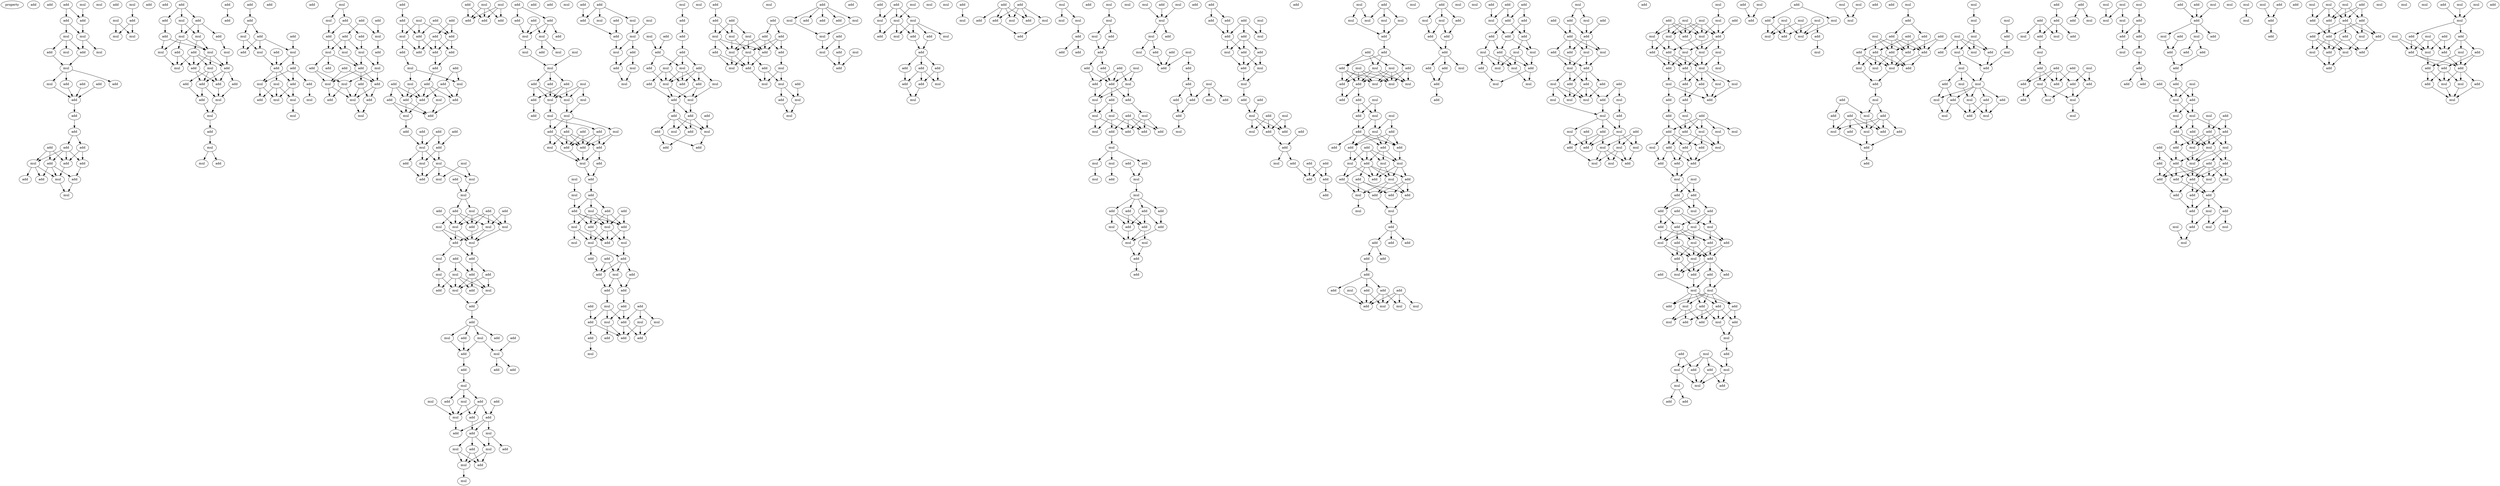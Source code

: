 digraph {
    node [fontcolor=black]
    property [mul=2,lf=1.2]
    0 [ label = add ];
    1 [ label = add ];
    2 [ label = add ];
    3 [ label = mul ];
    4 [ label = add ];
    5 [ label = add ];
    6 [ label = mul ];
    7 [ label = mul ];
    8 [ label = mul ];
    9 [ label = add ];
    10 [ label = add ];
    11 [ label = mul ];
    12 [ label = mul ];
    13 [ label = add ];
    14 [ label = add ];
    15 [ label = add ];
    16 [ label = add ];
    17 [ label = mul ];
    18 [ label = add ];
    19 [ label = mul ];
    20 [ label = add ];
    21 [ label = add ];
    22 [ label = add ];
    23 [ label = add ];
    24 [ label = add ];
    25 [ label = mul ];
    26 [ label = add ];
    27 [ label = add ];
    28 [ label = add ];
    29 [ label = add ];
    30 [ label = add ];
    31 [ label = add ];
    32 [ label = add ];
    33 [ label = mul ];
    34 [ label = mul ];
    35 [ label = mul ];
    36 [ label = add ];
    37 [ label = mul ];
    38 [ label = add ];
    39 [ label = add ];
    40 [ label = mul ];
    41 [ label = mul ];
    42 [ label = add ];
    43 [ label = add ];
    44 [ label = add ];
    45 [ label = mul ];
    46 [ label = mul ];
    47 [ label = add ];
    48 [ label = mul ];
    49 [ label = add ];
    50 [ label = add ];
    51 [ label = add ];
    52 [ label = mul ];
    53 [ label = mul ];
    54 [ label = mul ];
    55 [ label = add ];
    56 [ label = mul ];
    57 [ label = add ];
    58 [ label = mul ];
    59 [ label = add ];
    60 [ label = add ];
    61 [ label = add ];
    62 [ label = add ];
    63 [ label = mul ];
    64 [ label = add ];
    65 [ label = mul ];
    66 [ label = add ];
    67 [ label = add ];
    68 [ label = mul ];
    69 [ label = add ];
    70 [ label = add ];
    71 [ label = mul ];
    72 [ label = add ];
    73 [ label = add ];
    74 [ label = add ];
    75 [ label = add ];
    76 [ label = mul ];
    77 [ label = add ];
    78 [ label = mul ];
    79 [ label = mul ];
    80 [ label = add ];
    81 [ label = add ];
    82 [ label = add ];
    83 [ label = add ];
    84 [ label = mul ];
    85 [ label = add ];
    86 [ label = mul ];
    87 [ label = add ];
    88 [ label = mul ];
    89 [ label = mul ];
    90 [ label = add ];
    91 [ label = mul ];
    92 [ label = mul ];
    93 [ label = add ];
    94 [ label = mul ];
    95 [ label = add ];
    96 [ label = add ];
    97 [ label = mul ];
    98 [ label = add ];
    99 [ label = add ];
    100 [ label = mul ];
    101 [ label = add ];
    102 [ label = add ];
    103 [ label = mul ];
    104 [ label = add ];
    105 [ label = mul ];
    106 [ label = mul ];
    107 [ label = add ];
    108 [ label = add ];
    109 [ label = add ];
    110 [ label = add ];
    111 [ label = mul ];
    112 [ label = mul ];
    113 [ label = mul ];
    114 [ label = add ];
    115 [ label = add ];
    116 [ label = add ];
    117 [ label = mul ];
    118 [ label = add ];
    119 [ label = add ];
    120 [ label = mul ];
    121 [ label = mul ];
    122 [ label = add ];
    123 [ label = add ];
    124 [ label = add ];
    125 [ label = add ];
    126 [ label = add ];
    127 [ label = mul ];
    128 [ label = add ];
    129 [ label = add ];
    130 [ label = add ];
    131 [ label = add ];
    132 [ label = add ];
    133 [ label = add ];
    134 [ label = add ];
    135 [ label = mul ];
    136 [ label = add ];
    137 [ label = mul ];
    138 [ label = add ];
    139 [ label = add ];
    140 [ label = mul ];
    141 [ label = add ];
    142 [ label = add ];
    143 [ label = add ];
    144 [ label = mul ];
    145 [ label = add ];
    146 [ label = add ];
    147 [ label = mul ];
    148 [ label = add ];
    149 [ label = add ];
    150 [ label = add ];
    151 [ label = add ];
    152 [ label = add ];
    153 [ label = mul ];
    154 [ label = add ];
    155 [ label = mul ];
    156 [ label = mul ];
    157 [ label = mul ];
    158 [ label = mul ];
    159 [ label = add ];
    160 [ label = add ];
    161 [ label = mul ];
    162 [ label = mul ];
    163 [ label = add ];
    164 [ label = add ];
    165 [ label = add ];
    166 [ label = add ];
    167 [ label = mul ];
    168 [ label = mul ];
    169 [ label = mul ];
    170 [ label = mul ];
    171 [ label = add ];
    172 [ label = mul ];
    173 [ label = mul ];
    174 [ label = add ];
    175 [ label = add ];
    176 [ label = add ];
    177 [ label = mul ];
    178 [ label = mul ];
    179 [ label = add ];
    180 [ label = add ];
    181 [ label = mul ];
    182 [ label = mul ];
    183 [ label = add ];
    184 [ label = add ];
    185 [ label = mul ];
    186 [ label = add ];
    187 [ label = add ];
    188 [ label = add ];
    189 [ label = add ];
    190 [ label = add ];
    191 [ label = mul ];
    192 [ label = mul ];
    193 [ label = mul ];
    194 [ label = add ];
    195 [ label = add ];
    196 [ label = add ];
    197 [ label = add ];
    198 [ label = mul ];
    199 [ label = add ];
    200 [ label = add ];
    201 [ label = mul ];
    202 [ label = mul ];
    203 [ label = add ];
    204 [ label = add ];
    205 [ label = mul ];
    206 [ label = add ];
    207 [ label = add ];
    208 [ label = mul ];
    209 [ label = add ];
    210 [ label = add ];
    211 [ label = add ];
    212 [ label = mul ];
    213 [ label = mul ];
    214 [ label = add ];
    215 [ label = mul ];
    216 [ label = mul ];
    217 [ label = mul ];
    218 [ label = add ];
    219 [ label = mul ];
    220 [ label = add ];
    221 [ label = add ];
    222 [ label = add ];
    223 [ label = add ];
    224 [ label = add ];
    225 [ label = add ];
    226 [ label = add ];
    227 [ label = add ];
    228 [ label = mul ];
    229 [ label = mul ];
    230 [ label = mul ];
    231 [ label = add ];
    232 [ label = mul ];
    233 [ label = mul ];
    234 [ label = mul ];
    235 [ label = add ];
    236 [ label = mul ];
    237 [ label = add ];
    238 [ label = add ];
    239 [ label = add ];
    240 [ label = mul ];
    241 [ label = mul ];
    242 [ label = mul ];
    243 [ label = add ];
    244 [ label = mul ];
    245 [ label = mul ];
    246 [ label = add ];
    247 [ label = add ];
    248 [ label = mul ];
    249 [ label = add ];
    250 [ label = add ];
    251 [ label = add ];
    252 [ label = add ];
    253 [ label = add ];
    254 [ label = add ];
    255 [ label = mul ];
    256 [ label = mul ];
    257 [ label = add ];
    258 [ label = mul ];
    259 [ label = add ];
    260 [ label = add ];
    261 [ label = mul ];
    262 [ label = mul ];
    263 [ label = add ];
    264 [ label = add ];
    265 [ label = add ];
    266 [ label = add ];
    267 [ label = mul ];
    268 [ label = mul ];
    269 [ label = add ];
    270 [ label = mul ];
    271 [ label = mul ];
    272 [ label = mul ];
    273 [ label = add ];
    274 [ label = add ];
    275 [ label = add ];
    276 [ label = add ];
    277 [ label = add ];
    278 [ label = add ];
    279 [ label = mul ];
    280 [ label = add ];
    281 [ label = add ];
    282 [ label = add ];
    283 [ label = mul ];
    284 [ label = add ];
    285 [ label = add ];
    286 [ label = add ];
    287 [ label = add ];
    288 [ label = mul ];
    289 [ label = add ];
    290 [ label = mul ];
    291 [ label = mul ];
    292 [ label = add ];
    293 [ label = add ];
    294 [ label = add ];
    295 [ label = add ];
    296 [ label = mul ];
    297 [ label = mul ];
    298 [ label = add ];
    299 [ label = add ];
    300 [ label = add ];
    301 [ label = mul ];
    302 [ label = mul ];
    303 [ label = mul ];
    304 [ label = add ];
    305 [ label = add ];
    306 [ label = mul ];
    307 [ label = mul ];
    308 [ label = add ];
    309 [ label = mul ];
    310 [ label = add ];
    311 [ label = mul ];
    312 [ label = mul ];
    313 [ label = add ];
    314 [ label = mul ];
    315 [ label = add ];
    316 [ label = mul ];
    317 [ label = add ];
    318 [ label = add ];
    319 [ label = add ];
    320 [ label = mul ];
    321 [ label = mul ];
    322 [ label = add ];
    323 [ label = add ];
    324 [ label = mul ];
    325 [ label = add ];
    326 [ label = mul ];
    327 [ label = add ];
    328 [ label = add ];
    329 [ label = add ];
    330 [ label = mul ];
    331 [ label = add ];
    332 [ label = add ];
    333 [ label = add ];
    334 [ label = add ];
    335 [ label = add ];
    336 [ label = mul ];
    337 [ label = mul ];
    338 [ label = add ];
    339 [ label = add ];
    340 [ label = add ];
    341 [ label = add ];
    342 [ label = add ];
    343 [ label = add ];
    344 [ label = add ];
    345 [ label = mul ];
    346 [ label = mul ];
    347 [ label = mul ];
    348 [ label = add ];
    349 [ label = add ];
    350 [ label = mul ];
    351 [ label = mul ];
    352 [ label = add ];
    353 [ label = add ];
    354 [ label = add ];
    355 [ label = mul ];
    356 [ label = add ];
    357 [ label = mul ];
    358 [ label = add ];
    359 [ label = mul ];
    360 [ label = mul ];
    361 [ label = mul ];
    362 [ label = add ];
    363 [ label = mul ];
    364 [ label = mul ];
    365 [ label = add ];
    366 [ label = mul ];
    367 [ label = add ];
    368 [ label = add ];
    369 [ label = add ];
    370 [ label = mul ];
    371 [ label = add ];
    372 [ label = mul ];
    373 [ label = add ];
    374 [ label = add ];
    375 [ label = mul ];
    376 [ label = mul ];
    377 [ label = add ];
    378 [ label = add ];
    379 [ label = add ];
    380 [ label = mul ];
    381 [ label = mul ];
    382 [ label = mul ];
    383 [ label = mul ];
    384 [ label = add ];
    385 [ label = mul ];
    386 [ label = mul ];
    387 [ label = add ];
    388 [ label = add ];
    389 [ label = add ];
    390 [ label = add ];
    391 [ label = add ];
    392 [ label = add ];
    393 [ label = mul ];
    394 [ label = add ];
    395 [ label = mul ];
    396 [ label = add ];
    397 [ label = mul ];
    398 [ label = mul ];
    399 [ label = add ];
    400 [ label = mul ];
    401 [ label = add ];
    402 [ label = add ];
    403 [ label = mul ];
    404 [ label = add ];
    405 [ label = add ];
    406 [ label = mul ];
    407 [ label = add ];
    408 [ label = add ];
    409 [ label = mul ];
    410 [ label = mul ];
    411 [ label = mul ];
    412 [ label = add ];
    413 [ label = add ];
    414 [ label = mul ];
    415 [ label = add ];
    416 [ label = add ];
    417 [ label = mul ];
    418 [ label = mul ];
    419 [ label = add ];
    420 [ label = add ];
    421 [ label = add ];
    422 [ label = add ];
    423 [ label = mul ];
    424 [ label = add ];
    425 [ label = mul ];
    426 [ label = add ];
    427 [ label = add ];
    428 [ label = mul ];
    429 [ label = add ];
    430 [ label = add ];
    431 [ label = mul ];
    432 [ label = add ];
    433 [ label = mul ];
    434 [ label = mul ];
    435 [ label = add ];
    436 [ label = add ];
    437 [ label = mul ];
    438 [ label = add ];
    439 [ label = add ];
    440 [ label = mul ];
    441 [ label = mul ];
    442 [ label = add ];
    443 [ label = add ];
    444 [ label = mul ];
    445 [ label = mul ];
    446 [ label = mul ];
    447 [ label = add ];
    448 [ label = mul ];
    449 [ label = mul ];
    450 [ label = add ];
    451 [ label = add ];
    452 [ label = add ];
    453 [ label = add ];
    454 [ label = add ];
    455 [ label = add ];
    456 [ label = mul ];
    457 [ label = add ];
    458 [ label = mul ];
    459 [ label = mul ];
    460 [ label = add ];
    461 [ label = mul ];
    462 [ label = add ];
    463 [ label = add ];
    464 [ label = add ];
    465 [ label = mul ];
    466 [ label = mul ];
    467 [ label = mul ];
    468 [ label = add ];
    469 [ label = mul ];
    470 [ label = mul ];
    471 [ label = add ];
    472 [ label = add ];
    473 [ label = add ];
    474 [ label = add ];
    475 [ label = add ];
    476 [ label = mul ];
    477 [ label = mul ];
    478 [ label = add ];
    479 [ label = add ];
    480 [ label = add ];
    481 [ label = add ];
    482 [ label = mul ];
    483 [ label = add ];
    484 [ label = add ];
    485 [ label = mul ];
    486 [ label = add ];
    487 [ label = add ];
    488 [ label = add ];
    489 [ label = add ];
    490 [ label = mul ];
    491 [ label = add ];
    492 [ label = mul ];
    493 [ label = add ];
    494 [ label = mul ];
    495 [ label = add ];
    496 [ label = mul ];
    497 [ label = add ];
    498 [ label = add ];
    499 [ label = mul ];
    500 [ label = add ];
    501 [ label = mul ];
    502 [ label = add ];
    503 [ label = mul ];
    504 [ label = add ];
    505 [ label = add ];
    506 [ label = add ];
    507 [ label = add ];
    508 [ label = mul ];
    509 [ label = add ];
    510 [ label = add ];
    511 [ label = add ];
    512 [ label = add ];
    513 [ label = add ];
    514 [ label = add ];
    515 [ label = mul ];
    516 [ label = add ];
    517 [ label = mul ];
    518 [ label = mul ];
    519 [ label = mul ];
    520 [ label = mul ];
    521 [ label = add ];
    522 [ label = add ];
    523 [ label = add ];
    524 [ label = add ];
    525 [ label = mul ];
    526 [ label = mul ];
    527 [ label = mul ];
    528 [ label = add ];
    529 [ label = mul ];
    530 [ label = mul ];
    531 [ label = add ];
    532 [ label = add ];
    533 [ label = mul ];
    534 [ label = add ];
    535 [ label = mul ];
    536 [ label = add ];
    537 [ label = mul ];
    538 [ label = add ];
    539 [ label = mul ];
    540 [ label = add ];
    541 [ label = mul ];
    542 [ label = add ];
    543 [ label = add ];
    544 [ label = add ];
    545 [ label = add ];
    546 [ label = add ];
    547 [ label = add ];
    548 [ label = mul ];
    549 [ label = mul ];
    550 [ label = mul ];
    551 [ label = add ];
    552 [ label = mul ];
    553 [ label = add ];
    554 [ label = add ];
    555 [ label = add ];
    556 [ label = add ];
    557 [ label = add ];
    558 [ label = add ];
    559 [ label = mul ];
    560 [ label = add ];
    561 [ label = mul ];
    562 [ label = mul ];
    563 [ label = add ];
    564 [ label = add ];
    565 [ label = add ];
    566 [ label = add ];
    567 [ label = mul ];
    568 [ label = add ];
    569 [ label = add ];
    570 [ label = add ];
    571 [ label = add ];
    572 [ label = add ];
    573 [ label = mul ];
    574 [ label = add ];
    575 [ label = add ];
    576 [ label = mul ];
    577 [ label = add ];
    578 [ label = mul ];
    579 [ label = mul ];
    580 [ label = add ];
    581 [ label = mul ];
    582 [ label = mul ];
    583 [ label = add ];
    584 [ label = add ];
    585 [ label = add ];
    586 [ label = add ];
    587 [ label = add ];
    588 [ label = add ];
    589 [ label = mul ];
    590 [ label = add ];
    591 [ label = mul ];
    592 [ label = add ];
    593 [ label = mul ];
    594 [ label = add ];
    595 [ label = add ];
    596 [ label = add ];
    597 [ label = add ];
    598 [ label = mul ];
    599 [ label = add ];
    600 [ label = add ];
    601 [ label = add ];
    602 [ label = add ];
    603 [ label = mul ];
    604 [ label = mul ];
    605 [ label = mul ];
    606 [ label = add ];
    607 [ label = add ];
    608 [ label = add ];
    609 [ label = mul ];
    610 [ label = mul ];
    611 [ label = mul ];
    612 [ label = mul ];
    613 [ label = mul ];
    614 [ label = add ];
    615 [ label = add ];
    616 [ label = mul ];
    617 [ label = add ];
    618 [ label = add ];
    619 [ label = add ];
    620 [ label = add ];
    621 [ label = mul ];
    622 [ label = add ];
    623 [ label = mul ];
    624 [ label = mul ];
    625 [ label = add ];
    626 [ label = add ];
    627 [ label = mul ];
    628 [ label = add ];
    629 [ label = add ];
    630 [ label = add ];
    631 [ label = mul ];
    632 [ label = mul ];
    633 [ label = add ];
    634 [ label = mul ];
    635 [ label = mul ];
    636 [ label = mul ];
    637 [ label = add ];
    638 [ label = mul ];
    639 [ label = mul ];
    640 [ label = add ];
    641 [ label = add ];
    642 [ label = add ];
    643 [ label = mul ];
    644 [ label = add ];
    645 [ label = mul ];
    646 [ label = add ];
    647 [ label = mul ];
    648 [ label = add ];
    649 [ label = mul ];
    650 [ label = mul ];
    651 [ label = add ];
    652 [ label = mul ];
    653 [ label = add ];
    654 [ label = add ];
    655 [ label = mul ];
    656 [ label = mul ];
    657 [ label = mul ];
    658 [ label = mul ];
    659 [ label = add ];
    660 [ label = add ];
    661 [ label = mul ];
    662 [ label = mul ];
    663 [ label = mul ];
    664 [ label = mul ];
    665 [ label = add ];
    666 [ label = mul ];
    667 [ label = add ];
    668 [ label = add ];
    669 [ label = mul ];
    670 [ label = mul ];
    671 [ label = add ];
    672 [ label = mul ];
    673 [ label = mul ];
    674 [ label = add ];
    675 [ label = add ];
    676 [ label = mul ];
    677 [ label = add ];
    678 [ label = add ];
    679 [ label = add ];
    680 [ label = add ];
    681 [ label = mul ];
    682 [ label = add ];
    683 [ label = add ];
    684 [ label = mul ];
    685 [ label = mul ];
    686 [ label = mul ];
    687 [ label = add ];
    688 [ label = mul ];
    689 [ label = add ];
    690 [ label = add ];
    691 [ label = mul ];
    692 [ label = add ];
    693 [ label = add ];
    694 [ label = add ];
    695 [ label = add ];
    696 [ label = mul ];
    697 [ label = mul ];
    698 [ label = add ];
    699 [ label = add ];
    700 [ label = add ];
    701 [ label = add ];
    702 [ label = add ];
    703 [ label = mul ];
    704 [ label = add ];
    705 [ label = mul ];
    706 [ label = mul ];
    707 [ label = add ];
    708 [ label = add ];
    709 [ label = add ];
    710 [ label = mul ];
    711 [ label = add ];
    712 [ label = mul ];
    713 [ label = add ];
    714 [ label = mul ];
    715 [ label = add ];
    716 [ label = add ];
    717 [ label = add ];
    718 [ label = add ];
    719 [ label = mul ];
    720 [ label = add ];
    721 [ label = mul ];
    722 [ label = mul ];
    723 [ label = add ];
    724 [ label = add ];
    725 [ label = add ];
    726 [ label = add ];
    727 [ label = mul ];
    728 [ label = mul ];
    729 [ label = add ];
    730 [ label = add ];
    731 [ label = add ];
    732 [ label = mul ];
    733 [ label = mul ];
    734 [ label = mul ];
    735 [ label = add ];
    736 [ label = add ];
    737 [ label = add ];
    738 [ label = mul ];
    739 [ label = mul ];
    740 [ label = add ];
    741 [ label = mul ];
    742 [ label = mul ];
    743 [ label = add ];
    744 [ label = add ];
    745 [ label = add ];
    746 [ label = add ];
    747 [ label = mul ];
    748 [ label = add ];
    749 [ label = add ];
    750 [ label = mul ];
    751 [ label = mul ];
    752 [ label = mul ];
    753 [ label = add ];
    754 [ label = mul ];
    755 [ label = mul ];
    756 [ label = add ];
    757 [ label = add ];
    758 [ label = mul ];
    759 [ label = mul ];
    760 [ label = mul ];
    761 [ label = add ];
    762 [ label = mul ];
    763 [ label = add ];
    764 [ label = mul ];
    765 [ label = mul ];
    766 [ label = add ];
    767 [ label = mul ];
    768 [ label = add ];
    769 [ label = add ];
    770 [ label = add ];
    771 [ label = add ];
    772 [ label = add ];
    773 [ label = add ];
    774 [ label = add ];
    775 [ label = add ];
    776 [ label = add ];
    777 [ label = mul ];
    778 [ label = add ];
    779 [ label = mul ];
    780 [ label = mul ];
    781 [ label = add ];
    782 [ label = add ];
    783 [ label = mul ];
    784 [ label = add ];
    785 [ label = add ];
    786 [ label = add ];
    787 [ label = mul ];
    788 [ label = add ];
    789 [ label = mul ];
    790 [ label = add ];
    791 [ label = add ];
    792 [ label = mul ];
    793 [ label = add ];
    794 [ label = mul ];
    795 [ label = add ];
    796 [ label = mul ];
    797 [ label = mul ];
    798 [ label = mul ];
    799 [ label = mul ];
    800 [ label = add ];
    801 [ label = mul ];
    802 [ label = add ];
    803 [ label = add ];
    804 [ label = mul ];
    805 [ label = mul ];
    806 [ label = add ];
    807 [ label = mul ];
    808 [ label = mul ];
    809 [ label = mul ];
    810 [ label = add ];
    811 [ label = add ];
    812 [ label = add ];
    813 [ label = add ];
    814 [ label = mul ];
    815 [ label = mul ];
    816 [ label = mul ];
    817 [ label = mul ];
    818 [ label = add ];
    819 [ label = add ];
    820 [ label = add ];
    821 [ label = add ];
    822 [ label = add ];
    823 [ label = mul ];
    824 [ label = mul ];
    825 [ label = add ];
    826 [ label = mul ];
    827 [ label = add ];
    828 [ label = add ];
    829 [ label = add ];
    830 [ label = mul ];
    831 [ label = add ];
    832 [ label = add ];
    833 [ label = mul ];
    834 [ label = add ];
    835 [ label = add ];
    836 [ label = mul ];
    837 [ label = mul ];
    838 [ label = add ];
    839 [ label = add ];
    840 [ label = mul ];
    841 [ label = add ];
    842 [ label = mul ];
    843 [ label = mul ];
    844 [ label = mul ];
    845 [ label = mul ];
    846 [ label = mul ];
    847 [ label = add ];
    848 [ label = mul ];
    849 [ label = add ];
    850 [ label = add ];
    851 [ label = mul ];
    852 [ label = mul ];
    853 [ label = add ];
    854 [ label = add ];
    855 [ label = add ];
    856 [ label = add ];
    857 [ label = add ];
    858 [ label = mul ];
    859 [ label = add ];
    860 [ label = add ];
    861 [ label = add ];
    862 [ label = mul ];
    863 [ label = mul ];
    864 [ label = add ];
    865 [ label = add ];
    866 [ label = add ];
    867 [ label = add ];
    868 [ label = add ];
    869 [ label = mul ];
    870 [ label = add ];
    871 [ label = mul ];
    872 [ label = add ];
    873 [ label = mul ];
    874 [ label = add ];
    875 [ label = mul ];
    876 [ label = mul ];
    877 [ label = add ];
    878 [ label = add ];
    879 [ label = add ];
    880 [ label = add ];
    881 [ label = mul ];
    882 [ label = add ];
    883 [ label = add ];
    884 [ label = mul ];
    885 [ label = mul ];
    886 [ label = add ];
    887 [ label = mul ];
    888 [ label = add ];
    889 [ label = add ];
    890 [ label = add ];
    891 [ label = add ];
    892 [ label = mul ];
    893 [ label = add ];
    894 [ label = add ];
    895 [ label = mul ];
    896 [ label = add ];
    897 [ label = add ];
    898 [ label = add ];
    899 [ label = add ];
    900 [ label = mul ];
    901 [ label = add ];
    902 [ label = mul ];
    903 [ label = mul ];
    904 [ label = mul ];
    905 [ label = add ];
    906 [ label = mul ];
    907 [ label = mul ];
    908 [ label = mul ];
    909 [ label = mul ];
    910 [ label = mul ];
    911 [ label = add ];
    912 [ label = add ];
    913 [ label = add ];
    914 [ label = add ];
    915 [ label = add ];
    916 [ label = mul ];
    917 [ label = mul ];
    918 [ label = mul ];
    919 [ label = add ];
    920 [ label = add ];
    921 [ label = add ];
    922 [ label = add ];
    923 [ label = add ];
    924 [ label = add ];
    925 [ label = add ];
    926 [ label = mul ];
    927 [ label = add ];
    928 [ label = mul ];
    929 [ label = add ];
    930 [ label = mul ];
    931 [ label = add ];
    932 [ label = mul ];
    933 [ label = add ];
    934 [ label = mul ];
    935 [ label = mul ];
    936 [ label = add ];
    937 [ label = mul ];
    938 [ label = mul ];
    939 [ label = mul ];
    940 [ label = add ];
    941 [ label = mul ];
    942 [ label = mul ];
    943 [ label = add ];
    944 [ label = add ];
    945 [ label = add ];
    946 [ label = add ];
    947 [ label = mul ];
    948 [ label = mul ];
    949 [ label = add ];
    950 [ label = add ];
    951 [ label = add ];
    952 [ label = add ];
    953 [ label = add ];
    954 [ label = add ];
    955 [ label = mul ];
    956 [ label = mul ];
    957 [ label = mul ];
    958 [ label = add ];
    2 -> 4 [ name = 0 ];
    2 -> 5 [ name = 1 ];
    3 -> 4 [ name = 2 ];
    4 -> 6 [ name = 3 ];
    5 -> 6 [ name = 4 ];
    5 -> 7 [ name = 5 ];
    6 -> 10 [ name = 6 ];
    6 -> 11 [ name = 7 ];
    7 -> 8 [ name = 8 ];
    7 -> 9 [ name = 9 ];
    7 -> 10 [ name = 10 ];
    9 -> 12 [ name = 11 ];
    10 -> 12 [ name = 12 ];
    12 -> 13 [ name = 13 ];
    12 -> 15 [ name = 14 ];
    12 -> 17 [ name = 15 ];
    13 -> 18 [ name = 16 ];
    14 -> 18 [ name = 17 ];
    16 -> 18 [ name = 18 ];
    17 -> 18 [ name = 19 ];
    18 -> 20 [ name = 20 ];
    20 -> 21 [ name = 21 ];
    21 -> 22 [ name = 22 ];
    21 -> 23 [ name = 23 ];
    22 -> 25 [ name = 24 ];
    22 -> 26 [ name = 25 ];
    22 -> 27 [ name = 26 ];
    22 -> 28 [ name = 27 ];
    23 -> 26 [ name = 28 ];
    23 -> 28 [ name = 29 ];
    24 -> 25 [ name = 30 ];
    24 -> 27 [ name = 31 ];
    24 -> 28 [ name = 32 ];
    25 -> 30 [ name = 33 ];
    25 -> 32 [ name = 34 ];
    25 -> 33 [ name = 35 ];
    26 -> 29 [ name = 36 ];
    27 -> 29 [ name = 37 ];
    27 -> 30 [ name = 38 ];
    27 -> 33 [ name = 39 ];
    28 -> 33 [ name = 40 ];
    29 -> 34 [ name = 41 ];
    33 -> 34 [ name = 42 ];
    35 -> 38 [ name = 43 ];
    37 -> 40 [ name = 44 ];
    37 -> 41 [ name = 45 ];
    38 -> 40 [ name = 46 ];
    38 -> 41 [ name = 47 ];
    42 -> 43 [ name = 48 ];
    42 -> 44 [ name = 49 ];
    42 -> 45 [ name = 50 ];
    43 -> 47 [ name = 51 ];
    44 -> 46 [ name = 52 ];
    44 -> 48 [ name = 53 ];
    44 -> 49 [ name = 54 ];
    45 -> 46 [ name = 55 ];
    45 -> 48 [ name = 56 ];
    46 -> 50 [ name = 57 ];
    46 -> 54 [ name = 58 ];
    47 -> 53 [ name = 59 ];
    47 -> 54 [ name = 60 ];
    48 -> 51 [ name = 61 ];
    48 -> 53 [ name = 62 ];
    48 -> 54 [ name = 63 ];
    49 -> 52 [ name = 64 ];
    50 -> 55 [ name = 65 ];
    50 -> 56 [ name = 66 ];
    50 -> 57 [ name = 67 ];
    50 -> 58 [ name = 68 ];
    51 -> 56 [ name = 69 ];
    51 -> 57 [ name = 70 ];
    52 -> 55 [ name = 71 ];
    53 -> 56 [ name = 72 ];
    54 -> 55 [ name = 73 ];
    54 -> 57 [ name = 74 ];
    54 -> 58 [ name = 75 ];
    55 -> 59 [ name = 76 ];
    55 -> 60 [ name = 77 ];
    55 -> 62 [ name = 78 ];
    57 -> 59 [ name = 79 ];
    57 -> 62 [ name = 80 ];
    58 -> 59 [ name = 81 ];
    58 -> 61 [ name = 82 ];
    58 -> 62 [ name = 83 ];
    59 -> 63 [ name = 84 ];
    60 -> 63 [ name = 85 ];
    61 -> 64 [ name = 86 ];
    62 -> 63 [ name = 87 ];
    62 -> 64 [ name = 88 ];
    63 -> 65 [ name = 89 ];
    64 -> 65 [ name = 90 ];
    65 -> 66 [ name = 91 ];
    66 -> 68 [ name = 92 ];
    67 -> 69 [ name = 93 ];
    68 -> 71 [ name = 94 ];
    68 -> 72 [ name = 95 ];
    70 -> 73 [ name = 96 ];
    73 -> 74 [ name = 97 ];
    73 -> 76 [ name = 98 ];
    74 -> 77 [ name = 99 ];
    74 -> 78 [ name = 100 ];
    74 -> 79 [ name = 101 ];
    75 -> 79 [ name = 102 ];
    76 -> 77 [ name = 103 ];
    76 -> 78 [ name = 104 ];
    78 -> 82 [ name = 105 ];
    79 -> 81 [ name = 106 ];
    79 -> 82 [ name = 107 ];
    80 -> 82 [ name = 108 ];
    81 -> 83 [ name = 109 ];
    81 -> 84 [ name = 110 ];
    81 -> 85 [ name = 111 ];
    82 -> 84 [ name = 112 ];
    82 -> 85 [ name = 113 ];
    82 -> 86 [ name = 114 ];
    83 -> 88 [ name = 115 ];
    84 -> 90 [ name = 116 ];
    84 -> 91 [ name = 117 ];
    85 -> 89 [ name = 118 ];
    85 -> 91 [ name = 119 ];
    86 -> 89 [ name = 120 ];
    86 -> 90 [ name = 121 ];
    86 -> 91 [ name = 122 ];
    89 -> 92 [ name = 123 ];
    94 -> 96 [ name = 124 ];
    94 -> 97 [ name = 125 ];
    95 -> 100 [ name = 126 ];
    96 -> 99 [ name = 127 ];
    96 -> 102 [ name = 128 ];
    97 -> 99 [ name = 129 ];
    98 -> 100 [ name = 130 ];
    98 -> 101 [ name = 131 ];
    99 -> 103 [ name = 132 ];
    99 -> 106 [ name = 133 ];
    100 -> 104 [ name = 134 ];
    101 -> 103 [ name = 135 ];
    101 -> 105 [ name = 136 ];
    101 -> 106 [ name = 137 ];
    102 -> 105 [ name = 138 ];
    103 -> 107 [ name = 139 ];
    103 -> 108 [ name = 140 ];
    103 -> 110 [ name = 141 ];
    104 -> 111 [ name = 142 ];
    105 -> 110 [ name = 143 ];
    105 -> 111 [ name = 144 ];
    106 -> 110 [ name = 145 ];
    108 -> 112 [ name = 146 ];
    108 -> 113 [ name = 147 ];
    109 -> 113 [ name = 148 ];
    109 -> 115 [ name = 149 ];
    110 -> 113 [ name = 150 ];
    110 -> 114 [ name = 151 ];
    110 -> 115 [ name = 152 ];
    111 -> 112 [ name = 153 ];
    111 -> 115 [ name = 154 ];
    112 -> 117 [ name = 155 ];
    112 -> 118 [ name = 156 ];
    113 -> 117 [ name = 157 ];
    113 -> 118 [ name = 158 ];
    114 -> 116 [ name = 159 ];
    114 -> 117 [ name = 160 ];
    115 -> 116 [ name = 161 ];
    115 -> 117 [ name = 162 ];
    116 -> 120 [ name = 163 ];
    117 -> 120 [ name = 164 ];
    119 -> 123 [ name = 165 ];
    121 -> 125 [ name = 166 ];
    121 -> 127 [ name = 167 ];
    121 -> 128 [ name = 168 ];
    122 -> 126 [ name = 169 ];
    122 -> 128 [ name = 170 ];
    123 -> 125 [ name = 171 ];
    123 -> 127 [ name = 172 ];
    124 -> 125 [ name = 173 ];
    124 -> 128 [ name = 174 ];
    125 -> 130 [ name = 175 ];
    125 -> 132 [ name = 176 ];
    126 -> 130 [ name = 177 ];
    126 -> 131 [ name = 178 ];
    126 -> 132 [ name = 179 ];
    127 -> 129 [ name = 180 ];
    127 -> 132 [ name = 181 ];
    128 -> 130 [ name = 182 ];
    128 -> 131 [ name = 183 ];
    129 -> 135 [ name = 184 ];
    130 -> 133 [ name = 185 ];
    131 -> 133 [ name = 186 ];
    133 -> 139 [ name = 187 ];
    134 -> 138 [ name = 188 ];
    134 -> 140 [ name = 189 ];
    135 -> 137 [ name = 190 ];
    135 -> 140 [ name = 191 ];
    136 -> 141 [ name = 192 ];
    136 -> 142 [ name = 193 ];
    136 -> 143 [ name = 194 ];
    137 -> 141 [ name = 195 ];
    137 -> 142 [ name = 196 ];
    138 -> 141 [ name = 197 ];
    138 -> 145 [ name = 198 ];
    139 -> 141 [ name = 199 ];
    139 -> 142 [ name = 200 ];
    139 -> 144 [ name = 201 ];
    139 -> 145 [ name = 202 ];
    140 -> 145 [ name = 203 ];
    141 -> 147 [ name = 204 ];
    142 -> 146 [ name = 205 ];
    142 -> 147 [ name = 206 ];
    143 -> 146 [ name = 207 ];
    143 -> 147 [ name = 208 ];
    144 -> 146 [ name = 209 ];
    145 -> 146 [ name = 210 ];
    147 -> 149 [ name = 211 ];
    148 -> 152 [ name = 212 ];
    149 -> 153 [ name = 213 ];
    150 -> 153 [ name = 214 ];
    151 -> 152 [ name = 215 ];
    151 -> 153 [ name = 216 ];
    152 -> 155 [ name = 217 ];
    152 -> 156 [ name = 218 ];
    153 -> 154 [ name = 219 ];
    153 -> 155 [ name = 220 ];
    153 -> 156 [ name = 221 ];
    154 -> 160 [ name = 222 ];
    155 -> 160 [ name = 223 ];
    156 -> 158 [ name = 224 ];
    156 -> 160 [ name = 225 ];
    156 -> 161 [ name = 226 ];
    157 -> 158 [ name = 227 ];
    157 -> 161 [ name = 228 ];
    159 -> 162 [ name = 229 ];
    161 -> 162 [ name = 230 ];
    162 -> 165 [ name = 231 ];
    162 -> 167 [ name = 232 ];
    163 -> 168 [ name = 233 ];
    164 -> 168 [ name = 234 ];
    164 -> 169 [ name = 235 ];
    164 -> 171 [ name = 236 ];
    164 -> 172 [ name = 237 ];
    165 -> 168 [ name = 238 ];
    165 -> 169 [ name = 239 ];
    165 -> 170 [ name = 240 ];
    165 -> 171 [ name = 241 ];
    166 -> 169 [ name = 242 ];
    166 -> 172 [ name = 243 ];
    167 -> 168 [ name = 244 ];
    167 -> 171 [ name = 245 ];
    167 -> 172 [ name = 246 ];
    168 -> 173 [ name = 247 ];
    168 -> 174 [ name = 248 ];
    169 -> 173 [ name = 249 ];
    169 -> 174 [ name = 250 ];
    170 -> 173 [ name = 251 ];
    170 -> 174 [ name = 252 ];
    171 -> 173 [ name = 253 ];
    172 -> 173 [ name = 254 ];
    173 -> 176 [ name = 255 ];
    174 -> 176 [ name = 256 ];
    174 -> 177 [ name = 257 ];
    175 -> 178 [ name = 258 ];
    175 -> 180 [ name = 259 ];
    176 -> 179 [ name = 260 ];
    176 -> 180 [ name = 261 ];
    177 -> 181 [ name = 262 ];
    178 -> 182 [ name = 263 ];
    178 -> 183 [ name = 264 ];
    178 -> 184 [ name = 265 ];
    178 -> 185 [ name = 266 ];
    179 -> 182 [ name = 267 ];
    179 -> 185 [ name = 268 ];
    180 -> 182 [ name = 269 ];
    180 -> 183 [ name = 270 ];
    180 -> 185 [ name = 271 ];
    181 -> 182 [ name = 272 ];
    181 -> 184 [ name = 273 ];
    182 -> 186 [ name = 274 ];
    185 -> 186 [ name = 275 ];
    186 -> 187 [ name = 276 ];
    187 -> 188 [ name = 277 ];
    187 -> 189 [ name = 278 ];
    187 -> 191 [ name = 279 ];
    187 -> 192 [ name = 280 ];
    189 -> 194 [ name = 281 ];
    190 -> 193 [ name = 282 ];
    191 -> 193 [ name = 283 ];
    191 -> 194 [ name = 284 ];
    192 -> 194 [ name = 285 ];
    193 -> 196 [ name = 286 ];
    193 -> 197 [ name = 287 ];
    194 -> 195 [ name = 288 ];
    195 -> 198 [ name = 289 ];
    198 -> 199 [ name = 290 ];
    198 -> 200 [ name = 291 ];
    198 -> 201 [ name = 292 ];
    199 -> 204 [ name = 293 ];
    199 -> 205 [ name = 294 ];
    199 -> 206 [ name = 295 ];
    200 -> 205 [ name = 296 ];
    201 -> 204 [ name = 297 ];
    201 -> 205 [ name = 298 ];
    202 -> 205 [ name = 299 ];
    203 -> 206 [ name = 300 ];
    204 -> 207 [ name = 301 ];
    205 -> 209 [ name = 302 ];
    206 -> 207 [ name = 303 ];
    206 -> 208 [ name = 304 ];
    206 -> 209 [ name = 305 ];
    207 -> 210 [ name = 306 ];
    207 -> 212 [ name = 307 ];
    207 -> 213 [ name = 308 ];
    208 -> 211 [ name = 309 ];
    208 -> 212 [ name = 310 ];
    210 -> 214 [ name = 311 ];
    210 -> 215 [ name = 312 ];
    212 -> 214 [ name = 313 ];
    212 -> 215 [ name = 314 ];
    213 -> 214 [ name = 315 ];
    213 -> 215 [ name = 316 ];
    215 -> 217 [ name = 317 ];
    216 -> 220 [ name = 318 ];
    216 -> 221 [ name = 319 ];
    216 -> 222 [ name = 320 ];
    218 -> 220 [ name = 321 ];
    218 -> 221 [ name = 322 ];
    219 -> 220 [ name = 323 ];
    219 -> 221 [ name = 324 ];
    219 -> 222 [ name = 325 ];
    223 -> 224 [ name = 326 ];
    223 -> 225 [ name = 327 ];
    224 -> 227 [ name = 328 ];
    224 -> 228 [ name = 329 ];
    224 -> 229 [ name = 330 ];
    225 -> 229 [ name = 331 ];
    226 -> 228 [ name = 332 ];
    226 -> 229 [ name = 333 ];
    228 -> 230 [ name = 334 ];
    228 -> 231 [ name = 335 ];
    229 -> 232 [ name = 336 ];
    232 -> 234 [ name = 337 ];
    233 -> 234 [ name = 338 ];
    234 -> 235 [ name = 339 ];
    234 -> 237 [ name = 340 ];
    234 -> 238 [ name = 341 ];
    235 -> 239 [ name = 342 ];
    235 -> 240 [ name = 343 ];
    235 -> 242 [ name = 344 ];
    236 -> 240 [ name = 345 ];
    236 -> 241 [ name = 346 ];
    236 -> 242 [ name = 347 ];
    237 -> 239 [ name = 348 ];
    237 -> 240 [ name = 349 ];
    237 -> 242 [ name = 350 ];
    238 -> 242 [ name = 351 ];
    239 -> 243 [ name = 352 ];
    240 -> 245 [ name = 353 ];
    241 -> 245 [ name = 354 ];
    242 -> 244 [ name = 355 ];
    244 -> 247 [ name = 356 ];
    244 -> 250 [ name = 357 ];
    245 -> 248 [ name = 358 ];
    245 -> 249 [ name = 359 ];
    245 -> 250 [ name = 360 ];
    246 -> 252 [ name = 361 ];
    246 -> 254 [ name = 362 ];
    247 -> 252 [ name = 363 ];
    247 -> 253 [ name = 364 ];
    247 -> 254 [ name = 365 ];
    248 -> 252 [ name = 366 ];
    248 -> 253 [ name = 367 ];
    249 -> 252 [ name = 368 ];
    249 -> 253 [ name = 369 ];
    249 -> 254 [ name = 370 ];
    249 -> 255 [ name = 371 ];
    250 -> 252 [ name = 372 ];
    250 -> 254 [ name = 373 ];
    250 -> 255 [ name = 374 ];
    252 -> 256 [ name = 375 ];
    253 -> 256 [ name = 376 ];
    253 -> 257 [ name = 377 ];
    254 -> 256 [ name = 378 ];
    255 -> 256 [ name = 379 ];
    256 -> 259 [ name = 380 ];
    257 -> 259 [ name = 381 ];
    258 -> 261 [ name = 382 ];
    259 -> 260 [ name = 383 ];
    260 -> 262 [ name = 384 ];
    260 -> 263 [ name = 385 ];
    260 -> 264 [ name = 386 ];
    261 -> 264 [ name = 387 ];
    262 -> 266 [ name = 388 ];
    262 -> 267 [ name = 389 ];
    262 -> 268 [ name = 390 ];
    262 -> 269 [ name = 391 ];
    263 -> 266 [ name = 392 ];
    263 -> 267 [ name = 393 ];
    263 -> 269 [ name = 394 ];
    264 -> 266 [ name = 395 ];
    264 -> 267 [ name = 396 ];
    264 -> 268 [ name = 397 ];
    264 -> 269 [ name = 398 ];
    265 -> 267 [ name = 399 ];
    265 -> 269 [ name = 400 ];
    266 -> 271 [ name = 401 ];
    266 -> 273 [ name = 402 ];
    267 -> 271 [ name = 403 ];
    267 -> 272 [ name = 404 ];
    267 -> 273 [ name = 405 ];
    268 -> 270 [ name = 406 ];
    268 -> 271 [ name = 407 ];
    268 -> 273 [ name = 408 ];
    269 -> 272 [ name = 409 ];
    269 -> 273 [ name = 410 ];
    271 -> 274 [ name = 411 ];
    271 -> 275 [ name = 412 ];
    272 -> 275 [ name = 413 ];
    274 -> 278 [ name = 414 ];
    275 -> 277 [ name = 415 ];
    275 -> 278 [ name = 416 ];
    275 -> 279 [ name = 417 ];
    276 -> 278 [ name = 418 ];
    276 -> 279 [ name = 419 ];
    277 -> 280 [ name = 420 ];
    278 -> 281 [ name = 421 ];
    279 -> 280 [ name = 422 ];
    279 -> 281 [ name = 423 ];
    280 -> 285 [ name = 424 ];
    281 -> 283 [ name = 425 ];
    283 -> 287 [ name = 426 ];
    283 -> 288 [ name = 427 ];
    283 -> 289 [ name = 428 ];
    284 -> 287 [ name = 429 ];
    284 -> 290 [ name = 430 ];
    284 -> 291 [ name = 431 ];
    285 -> 287 [ name = 432 ];
    285 -> 288 [ name = 433 ];
    286 -> 289 [ name = 434 ];
    287 -> 292 [ name = 435 ];
    287 -> 293 [ name = 436 ];
    288 -> 292 [ name = 437 ];
    288 -> 295 [ name = 438 ];
    289 -> 292 [ name = 439 ];
    289 -> 294 [ name = 440 ];
    290 -> 293 [ name = 441 ];
    291 -> 292 [ name = 442 ];
    291 -> 293 [ name = 443 ];
    294 -> 296 [ name = 444 ];
    298 -> 304 [ name = 445 ];
    299 -> 301 [ name = 446 ];
    299 -> 302 [ name = 447 ];
    299 -> 304 [ name = 448 ];
    300 -> 305 [ name = 449 ];
    301 -> 306 [ name = 450 ];
    303 -> 306 [ name = 451 ];
    304 -> 305 [ name = 452 ];
    305 -> 307 [ name = 453 ];
    306 -> 307 [ name = 454 ];
    306 -> 308 [ name = 455 ];
    307 -> 310 [ name = 456 ];
    308 -> 309 [ name = 457 ];
    308 -> 310 [ name = 458 ];
    309 -> 311 [ name = 459 ];
    310 -> 311 [ name = 460 ];
    312 -> 313 [ name = 461 ];
    313 -> 315 [ name = 462 ];
    315 -> 319 [ name = 463 ];
    316 -> 318 [ name = 464 ];
    317 -> 318 [ name = 465 ];
    318 -> 320 [ name = 466 ];
    318 -> 322 [ name = 467 ];
    319 -> 320 [ name = 468 ];
    319 -> 321 [ name = 469 ];
    319 -> 323 [ name = 470 ];
    320 -> 326 [ name = 471 ];
    320 -> 327 [ name = 472 ];
    320 -> 328 [ name = 473 ];
    321 -> 325 [ name = 474 ];
    321 -> 326 [ name = 475 ];
    321 -> 328 [ name = 476 ];
    322 -> 326 [ name = 477 ];
    323 -> 324 [ name = 478 ];
    323 -> 326 [ name = 479 ];
    323 -> 327 [ name = 480 ];
    323 -> 328 [ name = 481 ];
    324 -> 330 [ name = 482 ];
    325 -> 329 [ name = 483 ];
    326 -> 329 [ name = 484 ];
    326 -> 330 [ name = 485 ];
    327 -> 329 [ name = 486 ];
    327 -> 330 [ name = 487 ];
    329 -> 331 [ name = 488 ];
    329 -> 332 [ name = 489 ];
    330 -> 332 [ name = 490 ];
    331 -> 334 [ name = 491 ];
    331 -> 335 [ name = 492 ];
    331 -> 336 [ name = 493 ];
    331 -> 337 [ name = 494 ];
    332 -> 335 [ name = 495 ];
    332 -> 336 [ name = 496 ];
    332 -> 337 [ name = 497 ];
    333 -> 336 [ name = 498 ];
    334 -> 338 [ name = 499 ];
    334 -> 339 [ name = 500 ];
    335 -> 338 [ name = 501 ];
    336 -> 339 [ name = 502 ];
    340 -> 343 [ name = 503 ];
    341 -> 345 [ name = 504 ];
    341 -> 346 [ name = 505 ];
    341 -> 347 [ name = 506 ];
    342 -> 344 [ name = 507 ];
    342 -> 348 [ name = 508 ];
    343 -> 346 [ name = 509 ];
    343 -> 347 [ name = 510 ];
    344 -> 350 [ name = 511 ];
    344 -> 352 [ name = 512 ];
    344 -> 353 [ name = 513 ];
    345 -> 350 [ name = 514 ];
    345 -> 351 [ name = 515 ];
    345 -> 352 [ name = 516 ];
    346 -> 350 [ name = 517 ];
    346 -> 351 [ name = 518 ];
    347 -> 349 [ name = 519 ];
    347 -> 350 [ name = 520 ];
    347 -> 352 [ name = 521 ];
    348 -> 351 [ name = 522 ];
    348 -> 352 [ name = 523 ];
    348 -> 353 [ name = 524 ];
    349 -> 356 [ name = 525 ];
    349 -> 357 [ name = 526 ];
    350 -> 356 [ name = 527 ];
    350 -> 357 [ name = 528 ];
    351 -> 354 [ name = 529 ];
    351 -> 356 [ name = 530 ];
    351 -> 357 [ name = 531 ];
    352 -> 356 [ name = 532 ];
    353 -> 355 [ name = 533 ];
    354 -> 359 [ name = 534 ];
    354 -> 360 [ name = 535 ];
    355 -> 359 [ name = 536 ];
    355 -> 360 [ name = 537 ];
    356 -> 360 [ name = 538 ];
    358 -> 363 [ name = 539 ];
    359 -> 362 [ name = 540 ];
    359 -> 363 [ name = 541 ];
    362 -> 364 [ name = 542 ];
    363 -> 364 [ name = 543 ];
    365 -> 366 [ name = 544 ];
    365 -> 367 [ name = 545 ];
    365 -> 368 [ name = 546 ];
    365 -> 369 [ name = 547 ];
    365 -> 370 [ name = 548 ];
    366 -> 372 [ name = 549 ];
    370 -> 372 [ name = 550 ];
    371 -> 373 [ name = 551 ];
    371 -> 375 [ name = 552 ];
    372 -> 375 [ name = 553 ];
    373 -> 377 [ name = 554 ];
    375 -> 377 [ name = 555 ];
    376 -> 377 [ name = 556 ];
    378 -> 381 [ name = 557 ];
    378 -> 382 [ name = 558 ];
    378 -> 383 [ name = 559 ];
    379 -> 381 [ name = 560 ];
    380 -> 383 [ name = 561 ];
    381 -> 388 [ name = 562 ];
    382 -> 384 [ name = 563 ];
    382 -> 385 [ name = 564 ];
    382 -> 386 [ name = 565 ];
    382 -> 387 [ name = 566 ];
    383 -> 386 [ name = 567 ];
    383 -> 387 [ name = 568 ];
    383 -> 388 [ name = 569 ];
    384 -> 389 [ name = 570 ];
    387 -> 389 [ name = 571 ];
    389 -> 390 [ name = 572 ];
    389 -> 391 [ name = 573 ];
    389 -> 392 [ name = 574 ];
    390 -> 393 [ name = 575 ];
    390 -> 396 [ name = 576 ];
    391 -> 394 [ name = 577 ];
    392 -> 393 [ name = 578 ];
    392 -> 394 [ name = 579 ];
    392 -> 396 [ name = 580 ];
    394 -> 397 [ name = 581 ];
    396 -> 397 [ name = 582 ];
    399 -> 400 [ name = 583 ];
    401 -> 404 [ name = 584 ];
    401 -> 405 [ name = 585 ];
    401 -> 406 [ name = 586 ];
    401 -> 407 [ name = 587 ];
    402 -> 403 [ name = 588 ];
    402 -> 405 [ name = 589 ];
    402 -> 406 [ name = 590 ];
    402 -> 407 [ name = 591 ];
    403 -> 408 [ name = 592 ];
    407 -> 408 [ name = 593 ];
    409 -> 410 [ name = 594 ];
    409 -> 411 [ name = 595 ];
    411 -> 413 [ name = 596 ];
    413 -> 415 [ name = 597 ];
    413 -> 416 [ name = 598 ];
    414 -> 417 [ name = 599 ];
    417 -> 418 [ name = 600 ];
    417 -> 419 [ name = 601 ];
    418 -> 420 [ name = 602 ];
    419 -> 420 [ name = 603 ];
    420 -> 421 [ name = 604 ];
    420 -> 424 [ name = 605 ];
    421 -> 427 [ name = 606 ];
    422 -> 425 [ name = 607 ];
    422 -> 426 [ name = 608 ];
    422 -> 427 [ name = 609 ];
    423 -> 425 [ name = 610 ];
    423 -> 427 [ name = 611 ];
    424 -> 426 [ name = 612 ];
    424 -> 427 [ name = 613 ];
    425 -> 428 [ name = 614 ];
    425 -> 429 [ name = 615 ];
    426 -> 428 [ name = 616 ];
    427 -> 428 [ name = 617 ];
    427 -> 429 [ name = 618 ];
    427 -> 430 [ name = 619 ];
    428 -> 434 [ name = 620 ];
    429 -> 433 [ name = 621 ];
    430 -> 431 [ name = 622 ];
    430 -> 434 [ name = 623 ];
    431 -> 436 [ name = 624 ];
    431 -> 437 [ name = 625 ];
    431 -> 438 [ name = 626 ];
    432 -> 435 [ name = 627 ];
    432 -> 436 [ name = 628 ];
    432 -> 438 [ name = 629 ];
    432 -> 439 [ name = 630 ];
    433 -> 435 [ name = 631 ];
    433 -> 436 [ name = 632 ];
    433 -> 439 [ name = 633 ];
    434 -> 435 [ name = 634 ];
    434 -> 437 [ name = 635 ];
    438 -> 440 [ name = 636 ];
    440 -> 441 [ name = 637 ];
    440 -> 443 [ name = 638 ];
    440 -> 444 [ name = 639 ];
    441 -> 447 [ name = 640 ];
    442 -> 445 [ name = 641 ];
    443 -> 445 [ name = 642 ];
    444 -> 446 [ name = 643 ];
    445 -> 449 [ name = 644 ];
    449 -> 450 [ name = 645 ];
    449 -> 451 [ name = 646 ];
    449 -> 452 [ name = 647 ];
    449 -> 453 [ name = 648 ];
    450 -> 455 [ name = 649 ];
    450 -> 457 [ name = 650 ];
    451 -> 454 [ name = 651 ];
    452 -> 455 [ name = 652 ];
    452 -> 456 [ name = 653 ];
    452 -> 457 [ name = 654 ];
    453 -> 454 [ name = 655 ];
    453 -> 455 [ name = 656 ];
    453 -> 457 [ name = 657 ];
    454 -> 459 [ name = 658 ];
    455 -> 459 [ name = 659 ];
    456 -> 459 [ name = 660 ];
    457 -> 458 [ name = 661 ];
    457 -> 459 [ name = 662 ];
    458 -> 460 [ name = 663 ];
    459 -> 460 [ name = 664 ];
    460 -> 462 [ name = 665 ];
    461 -> 466 [ name = 666 ];
    464 -> 466 [ name = 667 ];
    465 -> 466 [ name = 668 ];
    466 -> 467 [ name = 669 ];
    466 -> 468 [ name = 670 ];
    467 -> 470 [ name = 671 ];
    467 -> 471 [ name = 672 ];
    469 -> 473 [ name = 673 ];
    469 -> 474 [ name = 674 ];
    470 -> 474 [ name = 675 ];
    471 -> 474 [ name = 676 ];
    472 -> 474 [ name = 677 ];
    473 -> 475 [ name = 678 ];
    475 -> 478 [ name = 679 ];
    475 -> 479 [ name = 680 ];
    476 -> 477 [ name = 681 ];
    476 -> 479 [ name = 682 ];
    476 -> 480 [ name = 683 ];
    478 -> 481 [ name = 684 ];
    479 -> 481 [ name = 685 ];
    481 -> 482 [ name = 686 ];
    483 -> 484 [ name = 687 ];
    483 -> 487 [ name = 688 ];
    484 -> 489 [ name = 689 ];
    485 -> 490 [ name = 690 ];
    486 -> 488 [ name = 691 ];
    486 -> 489 [ name = 692 ];
    486 -> 490 [ name = 693 ];
    487 -> 489 [ name = 694 ];
    488 -> 491 [ name = 695 ];
    488 -> 492 [ name = 696 ];
    488 -> 493 [ name = 697 ];
    489 -> 492 [ name = 698 ];
    489 -> 493 [ name = 699 ];
    491 -> 494 [ name = 700 ];
    491 -> 495 [ name = 701 ];
    492 -> 495 [ name = 702 ];
    493 -> 494 [ name = 703 ];
    493 -> 495 [ name = 704 ];
    494 -> 496 [ name = 705 ];
    495 -> 496 [ name = 706 ];
    496 -> 498 [ name = 707 ];
    497 -> 501 [ name = 708 ];
    498 -> 501 [ name = 709 ];
    499 -> 504 [ name = 710 ];
    499 -> 505 [ name = 711 ];
    500 -> 503 [ name = 712 ];
    500 -> 504 [ name = 713 ];
    500 -> 505 [ name = 714 ];
    501 -> 503 [ name = 715 ];
    501 -> 504 [ name = 716 ];
    501 -> 505 [ name = 717 ];
    502 -> 506 [ name = 718 ];
    505 -> 506 [ name = 719 ];
    506 -> 508 [ name = 720 ];
    506 -> 510 [ name = 721 ];
    507 -> 512 [ name = 722 ];
    507 -> 513 [ name = 723 ];
    510 -> 513 [ name = 724 ];
    511 -> 512 [ name = 725 ];
    511 -> 513 [ name = 726 ];
    512 -> 514 [ name = 727 ];
    515 -> 519 [ name = 728 ];
    515 -> 520 [ name = 729 ];
    516 -> 517 [ name = 730 ];
    516 -> 518 [ name = 731 ];
    516 -> 519 [ name = 732 ];
    517 -> 521 [ name = 733 ];
    518 -> 521 [ name = 734 ];
    520 -> 521 [ name = 735 ];
    521 -> 522 [ name = 736 ];
    522 -> 524 [ name = 737 ];
    522 -> 526 [ name = 738 ];
    522 -> 528 [ name = 739 ];
    523 -> 526 [ name = 740 ];
    523 -> 527 [ name = 741 ];
    523 -> 528 [ name = 742 ];
    524 -> 529 [ name = 743 ];
    524 -> 530 [ name = 744 ];
    524 -> 533 [ name = 745 ];
    525 -> 529 [ name = 746 ];
    525 -> 530 [ name = 747 ];
    525 -> 531 [ name = 748 ];
    525 -> 532 [ name = 749 ];
    526 -> 529 [ name = 750 ];
    526 -> 531 [ name = 751 ];
    526 -> 532 [ name = 752 ];
    526 -> 533 [ name = 753 ];
    527 -> 529 [ name = 754 ];
    527 -> 530 [ name = 755 ];
    527 -> 532 [ name = 756 ];
    527 -> 533 [ name = 757 ];
    528 -> 530 [ name = 758 ];
    528 -> 531 [ name = 759 ];
    528 -> 532 [ name = 760 ];
    528 -> 533 [ name = 761 ];
    531 -> 536 [ name = 762 ];
    532 -> 534 [ name = 763 ];
    532 -> 536 [ name = 764 ];
    534 -> 537 [ name = 765 ];
    534 -> 538 [ name = 766 ];
    535 -> 537 [ name = 767 ];
    535 -> 538 [ name = 768 ];
    537 -> 540 [ name = 769 ];
    537 -> 541 [ name = 770 ];
    538 -> 540 [ name = 771 ];
    539 -> 541 [ name = 772 ];
    539 -> 542 [ name = 773 ];
    540 -> 543 [ name = 774 ];
    540 -> 544 [ name = 775 ];
    540 -> 546 [ name = 776 ];
    540 -> 547 [ name = 777 ];
    541 -> 543 [ name = 778 ];
    541 -> 546 [ name = 779 ];
    541 -> 547 [ name = 780 ];
    542 -> 543 [ name = 781 ];
    542 -> 546 [ name = 782 ];
    542 -> 547 [ name = 783 ];
    543 -> 549 [ name = 784 ];
    545 -> 548 [ name = 785 ];
    545 -> 549 [ name = 786 ];
    545 -> 550 [ name = 787 ];
    545 -> 551 [ name = 788 ];
    546 -> 549 [ name = 789 ];
    546 -> 550 [ name = 790 ];
    546 -> 551 [ name = 791 ];
    547 -> 548 [ name = 792 ];
    547 -> 551 [ name = 793 ];
    548 -> 553 [ name = 794 ];
    548 -> 556 [ name = 795 ];
    549 -> 552 [ name = 796 ];
    549 -> 553 [ name = 797 ];
    549 -> 555 [ name = 798 ];
    550 -> 552 [ name = 799 ];
    550 -> 553 [ name = 800 ];
    551 -> 552 [ name = 801 ];
    551 -> 553 [ name = 802 ];
    551 -> 554 [ name = 803 ];
    551 -> 555 [ name = 804 ];
    551 -> 556 [ name = 805 ];
    552 -> 558 [ name = 806 ];
    552 -> 559 [ name = 807 ];
    552 -> 560 [ name = 808 ];
    554 -> 557 [ name = 809 ];
    554 -> 558 [ name = 810 ];
    554 -> 559 [ name = 811 ];
    555 -> 557 [ name = 812 ];
    555 -> 558 [ name = 813 ];
    555 -> 560 [ name = 814 ];
    556 -> 559 [ name = 815 ];
    556 -> 560 [ name = 816 ];
    558 -> 562 [ name = 817 ];
    559 -> 561 [ name = 818 ];
    560 -> 562 [ name = 819 ];
    562 -> 563 [ name = 820 ];
    563 -> 564 [ name = 821 ];
    563 -> 565 [ name = 822 ];
    563 -> 566 [ name = 823 ];
    564 -> 568 [ name = 824 ];
    564 -> 569 [ name = 825 ];
    568 -> 570 [ name = 826 ];
    570 -> 571 [ name = 827 ];
    570 -> 572 [ name = 828 ];
    570 -> 575 [ name = 829 ];
    571 -> 577 [ name = 830 ];
    571 -> 578 [ name = 831 ];
    572 -> 577 [ name = 832 ];
    573 -> 577 [ name = 833 ];
    574 -> 576 [ name = 834 ];
    574 -> 577 [ name = 835 ];
    574 -> 578 [ name = 836 ];
    574 -> 579 [ name = 837 ];
    575 -> 577 [ name = 838 ];
    575 -> 578 [ name = 839 ];
    575 -> 579 [ name = 840 ];
    580 -> 581 [ name = 841 ];
    580 -> 582 [ name = 842 ];
    580 -> 583 [ name = 843 ];
    581 -> 584 [ name = 844 ];
    582 -> 584 [ name = 845 ];
    582 -> 585 [ name = 846 ];
    583 -> 585 [ name = 847 ];
    584 -> 586 [ name = 848 ];
    585 -> 586 [ name = 849 ];
    586 -> 587 [ name = 850 ];
    586 -> 588 [ name = 851 ];
    586 -> 589 [ name = 852 ];
    587 -> 590 [ name = 853 ];
    588 -> 590 [ name = 854 ];
    590 -> 592 [ name = 855 ];
    594 -> 598 [ name = 856 ];
    595 -> 598 [ name = 857 ];
    595 -> 599 [ name = 858 ];
    596 -> 597 [ name = 859 ];
    596 -> 599 [ name = 860 ];
    597 -> 600 [ name = 861 ];
    597 -> 601 [ name = 862 ];
    598 -> 600 [ name = 863 ];
    599 -> 601 [ name = 864 ];
    599 -> 602 [ name = 865 ];
    600 -> 603 [ name = 866 ];
    600 -> 606 [ name = 867 ];
    601 -> 603 [ name = 868 ];
    601 -> 604 [ name = 869 ];
    602 -> 605 [ name = 870 ];
    602 -> 606 [ name = 871 ];
    603 -> 608 [ name = 872 ];
    604 -> 608 [ name = 873 ];
    604 -> 609 [ name = 874 ];
    604 -> 610 [ name = 875 ];
    605 -> 607 [ name = 876 ];
    605 -> 609 [ name = 877 ];
    605 -> 610 [ name = 878 ];
    606 -> 608 [ name = 879 ];
    606 -> 609 [ name = 880 ];
    606 -> 610 [ name = 881 ];
    607 -> 612 [ name = 882 ];
    608 -> 611 [ name = 883 ];
    608 -> 612 [ name = 884 ];
    609 -> 611 [ name = 885 ];
    613 -> 615 [ name = 886 ];
    613 -> 616 [ name = 887 ];
    614 -> 619 [ name = 888 ];
    615 -> 618 [ name = 889 ];
    615 -> 619 [ name = 890 ];
    616 -> 618 [ name = 891 ];
    617 -> 618 [ name = 892 ];
    618 -> 620 [ name = 893 ];
    618 -> 621 [ name = 894 ];
    618 -> 623 [ name = 895 ];
    619 -> 620 [ name = 896 ];
    619 -> 621 [ name = 897 ];
    619 -> 622 [ name = 898 ];
    619 -> 623 [ name = 899 ];
    620 -> 624 [ name = 900 ];
    621 -> 624 [ name = 901 ];
    621 -> 625 [ name = 902 ];
    622 -> 624 [ name = 903 ];
    622 -> 625 [ name = 904 ];
    623 -> 625 [ name = 905 ];
    624 -> 626 [ name = 906 ];
    624 -> 627 [ name = 907 ];
    624 -> 628 [ name = 908 ];
    625 -> 626 [ name = 909 ];
    625 -> 628 [ name = 910 ];
    625 -> 630 [ name = 911 ];
    626 -> 632 [ name = 912 ];
    626 -> 633 [ name = 913 ];
    626 -> 635 [ name = 914 ];
    627 -> 631 [ name = 915 ];
    627 -> 632 [ name = 916 ];
    627 -> 635 [ name = 917 ];
    628 -> 632 [ name = 918 ];
    628 -> 635 [ name = 919 ];
    629 -> 633 [ name = 920 ];
    629 -> 634 [ name = 921 ];
    630 -> 632 [ name = 922 ];
    631 -> 636 [ name = 923 ];
    633 -> 636 [ name = 924 ];
    634 -> 637 [ name = 925 ];
    636 -> 638 [ name = 926 ];
    636 -> 639 [ name = 927 ];
    636 -> 642 [ name = 928 ];
    637 -> 639 [ name = 929 ];
    638 -> 644 [ name = 930 ];
    638 -> 646 [ name = 931 ];
    639 -> 643 [ name = 932 ];
    639 -> 646 [ name = 933 ];
    639 -> 647 [ name = 934 ];
    640 -> 643 [ name = 935 ];
    640 -> 645 [ name = 936 ];
    640 -> 647 [ name = 937 ];
    641 -> 646 [ name = 938 ];
    642 -> 644 [ name = 939 ];
    642 -> 645 [ name = 940 ];
    642 -> 646 [ name = 941 ];
    643 -> 648 [ name = 942 ];
    643 -> 649 [ name = 943 ];
    643 -> 650 [ name = 944 ];
    644 -> 650 [ name = 945 ];
    645 -> 648 [ name = 946 ];
    645 -> 649 [ name = 947 ];
    645 -> 650 [ name = 948 ];
    647 -> 648 [ name = 949 ];
    652 -> 656 [ name = 950 ];
    653 -> 659 [ name = 951 ];
    654 -> 658 [ name = 952 ];
    654 -> 660 [ name = 953 ];
    654 -> 661 [ name = 954 ];
    654 -> 662 [ name = 955 ];
    655 -> 658 [ name = 956 ];
    655 -> 659 [ name = 957 ];
    655 -> 660 [ name = 958 ];
    655 -> 661 [ name = 959 ];
    655 -> 662 [ name = 960 ];
    656 -> 659 [ name = 961 ];
    656 -> 662 [ name = 962 ];
    657 -> 658 [ name = 963 ];
    657 -> 659 [ name = 964 ];
    657 -> 660 [ name = 965 ];
    657 -> 662 [ name = 966 ];
    658 -> 663 [ name = 967 ];
    658 -> 665 [ name = 968 ];
    658 -> 667 [ name = 969 ];
    659 -> 663 [ name = 970 ];
    659 -> 664 [ name = 971 ];
    659 -> 666 [ name = 972 ];
    660 -> 666 [ name = 973 ];
    661 -> 665 [ name = 974 ];
    661 -> 667 [ name = 975 ];
    662 -> 665 [ name = 976 ];
    662 -> 666 [ name = 977 ];
    663 -> 668 [ name = 978 ];
    663 -> 669 [ name = 979 ];
    663 -> 671 [ name = 980 ];
    664 -> 669 [ name = 981 ];
    664 -> 670 [ name = 982 ];
    665 -> 668 [ name = 983 ];
    665 -> 669 [ name = 984 ];
    665 -> 671 [ name = 985 ];
    666 -> 669 [ name = 986 ];
    666 -> 671 [ name = 987 ];
    667 -> 668 [ name = 988 ];
    667 -> 671 [ name = 989 ];
    668 -> 673 [ name = 990 ];
    669 -> 672 [ name = 991 ];
    669 -> 674 [ name = 992 ];
    669 -> 675 [ name = 993 ];
    669 -> 676 [ name = 994 ];
    671 -> 674 [ name = 995 ];
    671 -> 675 [ name = 996 ];
    672 -> 679 [ name = 997 ];
    673 -> 677 [ name = 998 ];
    673 -> 679 [ name = 999 ];
    674 -> 678 [ name = 1000 ];
    675 -> 678 [ name = 1001 ];
    675 -> 679 [ name = 1002 ];
    676 -> 679 [ name = 1003 ];
    677 -> 680 [ name = 1004 ];
    678 -> 681 [ name = 1005 ];
    680 -> 683 [ name = 1006 ];
    680 -> 687 [ name = 1007 ];
    681 -> 683 [ name = 1008 ];
    681 -> 684 [ name = 1009 ];
    682 -> 683 [ name = 1010 ];
    682 -> 684 [ name = 1011 ];
    682 -> 685 [ name = 1012 ];
    682 -> 686 [ name = 1013 ];
    682 -> 687 [ name = 1014 ];
    683 -> 688 [ name = 1015 ];
    683 -> 689 [ name = 1016 ];
    684 -> 688 [ name = 1017 ];
    684 -> 690 [ name = 1018 ];
    684 -> 692 [ name = 1019 ];
    686 -> 688 [ name = 1020 ];
    687 -> 689 [ name = 1021 ];
    687 -> 690 [ name = 1022 ];
    687 -> 691 [ name = 1023 ];
    687 -> 692 [ name = 1024 ];
    688 -> 693 [ name = 1025 ];
    689 -> 693 [ name = 1026 ];
    689 -> 694 [ name = 1027 ];
    689 -> 695 [ name = 1028 ];
    690 -> 693 [ name = 1029 ];
    690 -> 695 [ name = 1030 ];
    691 -> 694 [ name = 1031 ];
    692 -> 693 [ name = 1032 ];
    693 -> 696 [ name = 1033 ];
    694 -> 696 [ name = 1034 ];
    695 -> 696 [ name = 1035 ];
    696 -> 698 [ name = 1036 ];
    696 -> 699 [ name = 1037 ];
    697 -> 698 [ name = 1038 ];
    697 -> 699 [ name = 1039 ];
    698 -> 701 [ name = 1040 ];
    698 -> 703 [ name = 1041 ];
    699 -> 701 [ name = 1042 ];
    699 -> 702 [ name = 1043 ];
    699 -> 703 [ name = 1044 ];
    700 -> 704 [ name = 1045 ];
    700 -> 705 [ name = 1046 ];
    700 -> 706 [ name = 1047 ];
    701 -> 704 [ name = 1048 ];
    701 -> 707 [ name = 1049 ];
    702 -> 705 [ name = 1050 ];
    702 -> 706 [ name = 1051 ];
    702 -> 707 [ name = 1052 ];
    704 -> 709 [ name = 1053 ];
    704 -> 710 [ name = 1054 ];
    705 -> 710 [ name = 1055 ];
    705 -> 711 [ name = 1056 ];
    705 -> 712 [ name = 1057 ];
    706 -> 709 [ name = 1058 ];
    706 -> 711 [ name = 1059 ];
    707 -> 708 [ name = 1060 ];
    707 -> 709 [ name = 1061 ];
    707 -> 710 [ name = 1062 ];
    707 -> 712 [ name = 1063 ];
    708 -> 713 [ name = 1064 ];
    708 -> 714 [ name = 1065 ];
    708 -> 715 [ name = 1066 ];
    709 -> 713 [ name = 1067 ];
    709 -> 714 [ name = 1068 ];
    710 -> 714 [ name = 1069 ];
    710 -> 715 [ name = 1070 ];
    711 -> 713 [ name = 1071 ];
    711 -> 714 [ name = 1072 ];
    712 -> 713 [ name = 1073 ];
    712 -> 714 [ name = 1074 ];
    712 -> 715 [ name = 1075 ];
    713 -> 716 [ name = 1076 ];
    713 -> 717 [ name = 1077 ];
    713 -> 719 [ name = 1078 ];
    713 -> 720 [ name = 1079 ];
    714 -> 719 [ name = 1080 ];
    714 -> 720 [ name = 1081 ];
    715 -> 719 [ name = 1082 ];
    715 -> 720 [ name = 1083 ];
    716 -> 721 [ name = 1084 ];
    716 -> 722 [ name = 1085 ];
    717 -> 722 [ name = 1086 ];
    718 -> 721 [ name = 1087 ];
    720 -> 721 [ name = 1088 ];
    721 -> 723 [ name = 1089 ];
    721 -> 724 [ name = 1090 ];
    721 -> 725 [ name = 1091 ];
    721 -> 726 [ name = 1092 ];
    721 -> 727 [ name = 1093 ];
    722 -> 723 [ name = 1094 ];
    722 -> 724 [ name = 1095 ];
    722 -> 725 [ name = 1096 ];
    722 -> 726 [ name = 1097 ];
    722 -> 727 [ name = 1098 ];
    723 -> 729 [ name = 1099 ];
    723 -> 730 [ name = 1100 ];
    723 -> 731 [ name = 1101 ];
    723 -> 732 [ name = 1102 ];
    724 -> 728 [ name = 1103 ];
    724 -> 731 [ name = 1104 ];
    724 -> 732 [ name = 1105 ];
    725 -> 730 [ name = 1106 ];
    725 -> 732 [ name = 1107 ];
    727 -> 728 [ name = 1108 ];
    727 -> 729 [ name = 1109 ];
    727 -> 731 [ name = 1110 ];
    730 -> 733 [ name = 1111 ];
    732 -> 733 [ name = 1112 ];
    733 -> 736 [ name = 1113 ];
    734 -> 737 [ name = 1114 ];
    734 -> 738 [ name = 1115 ];
    734 -> 739 [ name = 1116 ];
    734 -> 740 [ name = 1117 ];
    735 -> 737 [ name = 1118 ];
    735 -> 738 [ name = 1119 ];
    736 -> 739 [ name = 1120 ];
    737 -> 742 [ name = 1121 ];
    738 -> 741 [ name = 1122 ];
    738 -> 742 [ name = 1123 ];
    739 -> 742 [ name = 1124 ];
    739 -> 743 [ name = 1125 ];
    740 -> 742 [ name = 1126 ];
    740 -> 743 [ name = 1127 ];
    741 -> 744 [ name = 1128 ];
    741 -> 746 [ name = 1129 ];
    745 -> 748 [ name = 1130 ];
    747 -> 748 [ name = 1131 ];
    749 -> 752 [ name = 1132 ];
    749 -> 753 [ name = 1133 ];
    750 -> 755 [ name = 1134 ];
    750 -> 756 [ name = 1135 ];
    750 -> 758 [ name = 1136 ];
    751 -> 755 [ name = 1137 ];
    751 -> 758 [ name = 1138 ];
    752 -> 755 [ name = 1139 ];
    753 -> 756 [ name = 1140 ];
    753 -> 758 [ name = 1141 ];
    754 -> 755 [ name = 1142 ];
    754 -> 756 [ name = 1143 ];
    754 -> 757 [ name = 1144 ];
    757 -> 759 [ name = 1145 ];
    760 -> 764 [ name = 1146 ];
    762 -> 764 [ name = 1147 ];
    765 -> 766 [ name = 1148 ];
    766 -> 768 [ name = 1149 ];
    766 -> 770 [ name = 1150 ];
    767 -> 772 [ name = 1151 ];
    767 -> 775 [ name = 1152 ];
    767 -> 776 [ name = 1153 ];
    768 -> 773 [ name = 1154 ];
    768 -> 775 [ name = 1155 ];
    769 -> 772 [ name = 1156 ];
    769 -> 773 [ name = 1157 ];
    770 -> 772 [ name = 1158 ];
    770 -> 773 [ name = 1159 ];
    770 -> 774 [ name = 1160 ];
    770 -> 775 [ name = 1161 ];
    771 -> 772 [ name = 1162 ];
    771 -> 773 [ name = 1163 ];
    771 -> 776 [ name = 1164 ];
    772 -> 780 [ name = 1165 ];
    773 -> 778 [ name = 1166 ];
    773 -> 780 [ name = 1167 ];
    774 -> 777 [ name = 1168 ];
    774 -> 779 [ name = 1169 ];
    774 -> 780 [ name = 1170 ];
    775 -> 778 [ name = 1171 ];
    775 -> 779 [ name = 1172 ];
    775 -> 780 [ name = 1173 ];
    776 -> 777 [ name = 1174 ];
    776 -> 778 [ name = 1175 ];
    776 -> 779 [ name = 1176 ];
    776 -> 780 [ name = 1177 ];
    777 -> 781 [ name = 1178 ];
    780 -> 781 [ name = 1179 ];
    781 -> 783 [ name = 1180 ];
    782 -> 785 [ name = 1181 ];
    782 -> 787 [ name = 1182 ];
    783 -> 786 [ name = 1183 ];
    783 -> 787 [ name = 1184 ];
    784 -> 788 [ name = 1185 ];
    784 -> 789 [ name = 1186 ];
    784 -> 790 [ name = 1187 ];
    784 -> 792 [ name = 1188 ];
    785 -> 792 [ name = 1189 ];
    786 -> 788 [ name = 1190 ];
    786 -> 789 [ name = 1191 ];
    786 -> 791 [ name = 1192 ];
    786 -> 792 [ name = 1193 ];
    787 -> 788 [ name = 1194 ];
    787 -> 789 [ name = 1195 ];
    789 -> 793 [ name = 1196 ];
    791 -> 793 [ name = 1197 ];
    792 -> 793 [ name = 1198 ];
    793 -> 795 [ name = 1199 ];
    794 -> 796 [ name = 1200 ];
    796 -> 798 [ name = 1201 ];
    797 -> 800 [ name = 1202 ];
    798 -> 801 [ name = 1203 ];
    798 -> 803 [ name = 1204 ];
    798 -> 805 [ name = 1205 ];
    799 -> 801 [ name = 1206 ];
    799 -> 802 [ name = 1207 ];
    799 -> 803 [ name = 1208 ];
    799 -> 805 [ name = 1209 ];
    800 -> 804 [ name = 1210 ];
    803 -> 806 [ name = 1211 ];
    804 -> 806 [ name = 1212 ];
    805 -> 806 [ name = 1213 ];
    805 -> 807 [ name = 1214 ];
    806 -> 808 [ name = 1215 ];
    807 -> 808 [ name = 1216 ];
    807 -> 809 [ name = 1217 ];
    807 -> 810 [ name = 1218 ];
    808 -> 811 [ name = 1219 ];
    808 -> 812 [ name = 1220 ];
    808 -> 813 [ name = 1221 ];
    808 -> 814 [ name = 1222 ];
    808 -> 815 [ name = 1223 ];
    809 -> 815 [ name = 1224 ];
    810 -> 811 [ name = 1225 ];
    810 -> 814 [ name = 1226 ];
    811 -> 816 [ name = 1227 ];
    811 -> 818 [ name = 1228 ];
    812 -> 817 [ name = 1229 ];
    812 -> 818 [ name = 1230 ];
    813 -> 817 [ name = 1231 ];
    814 -> 816 [ name = 1232 ];
    815 -> 817 [ name = 1233 ];
    815 -> 818 [ name = 1234 ];
    819 -> 821 [ name = 1235 ];
    820 -> 822 [ name = 1236 ];
    820 -> 823 [ name = 1237 ];
    820 -> 824 [ name = 1238 ];
    821 -> 822 [ name = 1239 ];
    821 -> 823 [ name = 1240 ];
    821 -> 825 [ name = 1241 ];
    822 -> 826 [ name = 1242 ];
    826 -> 827 [ name = 1243 ];
    827 -> 832 [ name = 1244 ];
    827 -> 833 [ name = 1245 ];
    827 -> 835 [ name = 1246 ];
    828 -> 832 [ name = 1247 ];
    828 -> 833 [ name = 1248 ];
    828 -> 834 [ name = 1249 ];
    828 -> 835 [ name = 1250 ];
    829 -> 831 [ name = 1251 ];
    829 -> 835 [ name = 1252 ];
    830 -> 831 [ name = 1253 ];
    830 -> 834 [ name = 1254 ];
    831 -> 836 [ name = 1255 ];
    832 -> 838 [ name = 1256 ];
    833 -> 836 [ name = 1257 ];
    833 -> 837 [ name = 1258 ];
    833 -> 838 [ name = 1259 ];
    834 -> 836 [ name = 1260 ];
    834 -> 837 [ name = 1261 ];
    836 -> 840 [ name = 1262 ];
    839 -> 841 [ name = 1263 ];
    839 -> 842 [ name = 1264 ];
    843 -> 848 [ name = 1265 ];
    844 -> 846 [ name = 1266 ];
    844 -> 848 [ name = 1267 ];
    845 -> 847 [ name = 1268 ];
    846 -> 849 [ name = 1269 ];
    847 -> 849 [ name = 1270 ];
    847 -> 850 [ name = 1271 ];
    849 -> 851 [ name = 1272 ];
    850 -> 852 [ name = 1273 ];
    852 -> 853 [ name = 1274 ];
    853 -> 855 [ name = 1275 ];
    853 -> 856 [ name = 1276 ];
    854 -> 859 [ name = 1277 ];
    857 -> 859 [ name = 1278 ];
    858 -> 859 [ name = 1279 ];
    859 -> 860 [ name = 1280 ];
    859 -> 862 [ name = 1281 ];
    859 -> 863 [ name = 1282 ];
    861 -> 865 [ name = 1283 ];
    862 -> 864 [ name = 1284 ];
    862 -> 866 [ name = 1285 ];
    863 -> 865 [ name = 1286 ];
    864 -> 867 [ name = 1287 ];
    865 -> 867 [ name = 1288 ];
    867 -> 870 [ name = 1289 ];
    868 -> 871 [ name = 1290 ];
    869 -> 871 [ name = 1291 ];
    869 -> 872 [ name = 1292 ];
    870 -> 871 [ name = 1293 ];
    870 -> 872 [ name = 1294 ];
    871 -> 873 [ name = 1295 ];
    871 -> 876 [ name = 1296 ];
    872 -> 873 [ name = 1297 ];
    872 -> 876 [ name = 1298 ];
    873 -> 877 [ name = 1299 ];
    874 -> 879 [ name = 1300 ];
    874 -> 880 [ name = 1301 ];
    875 -> 880 [ name = 1302 ];
    876 -> 877 [ name = 1303 ];
    876 -> 878 [ name = 1304 ];
    876 -> 879 [ name = 1305 ];
    877 -> 881 [ name = 1306 ];
    877 -> 882 [ name = 1307 ];
    877 -> 884 [ name = 1308 ];
    878 -> 881 [ name = 1309 ];
    878 -> 884 [ name = 1310 ];
    879 -> 881 [ name = 1311 ];
    879 -> 884 [ name = 1312 ];
    879 -> 885 [ name = 1313 ];
    880 -> 881 [ name = 1314 ];
    880 -> 882 [ name = 1315 ];
    880 -> 884 [ name = 1316 ];
    880 -> 885 [ name = 1317 ];
    881 -> 887 [ name = 1318 ];
    881 -> 889 [ name = 1319 ];
    881 -> 890 [ name = 1320 ];
    882 -> 887 [ name = 1321 ];
    882 -> 890 [ name = 1322 ];
    883 -> 888 [ name = 1323 ];
    883 -> 890 [ name = 1324 ];
    884 -> 887 [ name = 1325 ];
    885 -> 886 [ name = 1326 ];
    885 -> 887 [ name = 1327 ];
    885 -> 889 [ name = 1328 ];
    886 -> 891 [ name = 1329 ];
    886 -> 892 [ name = 1330 ];
    886 -> 893 [ name = 1331 ];
    886 -> 894 [ name = 1332 ];
    886 -> 895 [ name = 1333 ];
    887 -> 894 [ name = 1334 ];
    888 -> 891 [ name = 1335 ];
    888 -> 893 [ name = 1336 ];
    889 -> 892 [ name = 1337 ];
    889 -> 894 [ name = 1338 ];
    889 -> 895 [ name = 1339 ];
    890 -> 891 [ name = 1340 ];
    890 -> 892 [ name = 1341 ];
    890 -> 893 [ name = 1342 ];
    890 -> 894 [ name = 1343 ];
    891 -> 896 [ name = 1344 ];
    892 -> 898 [ name = 1345 ];
    893 -> 897 [ name = 1346 ];
    894 -> 896 [ name = 1347 ];
    894 -> 897 [ name = 1348 ];
    894 -> 898 [ name = 1349 ];
    895 -> 897 [ name = 1350 ];
    896 -> 899 [ name = 1351 ];
    897 -> 899 [ name = 1352 ];
    897 -> 900 [ name = 1353 ];
    897 -> 901 [ name = 1354 ];
    898 -> 899 [ name = 1355 ];
    899 -> 905 [ name = 1356 ];
    900 -> 903 [ name = 1357 ];
    900 -> 905 [ name = 1358 ];
    901 -> 903 [ name = 1359 ];
    901 -> 904 [ name = 1360 ];
    902 -> 906 [ name = 1361 ];
    905 -> 906 [ name = 1362 ];
    908 -> 909 [ name = 1363 ];
    910 -> 913 [ name = 1364 ];
    912 -> 913 [ name = 1365 ];
    913 -> 914 [ name = 1366 ];
    915 -> 920 [ name = 1367 ];
    915 -> 921 [ name = 1368 ];
    915 -> 922 [ name = 1369 ];
    916 -> 919 [ name = 1370 ];
    917 -> 920 [ name = 1371 ];
    917 -> 921 [ name = 1372 ];
    917 -> 922 [ name = 1373 ];
    918 -> 919 [ name = 1374 ];
    918 -> 920 [ name = 1375 ];
    918 -> 921 [ name = 1376 ];
    919 -> 924 [ name = 1377 ];
    920 -> 923 [ name = 1378 ];
    920 -> 925 [ name = 1379 ];
    920 -> 926 [ name = 1380 ];
    920 -> 927 [ name = 1381 ];
    921 -> 924 [ name = 1382 ];
    922 -> 924 [ name = 1383 ];
    922 -> 925 [ name = 1384 ];
    922 -> 926 [ name = 1385 ];
    923 -> 929 [ name = 1386 ];
    923 -> 930 [ name = 1387 ];
    923 -> 932 [ name = 1388 ];
    924 -> 929 [ name = 1389 ];
    924 -> 930 [ name = 1390 ];
    924 -> 931 [ name = 1391 ];
    924 -> 932 [ name = 1392 ];
    925 -> 931 [ name = 1393 ];
    926 -> 932 [ name = 1394 ];
    927 -> 929 [ name = 1395 ];
    927 -> 931 [ name = 1396 ];
    929 -> 933 [ name = 1397 ];
    930 -> 933 [ name = 1398 ];
    932 -> 933 [ name = 1399 ];
    936 -> 939 [ name = 1400 ];
    937 -> 939 [ name = 1401 ];
    938 -> 939 [ name = 1402 ];
    939 -> 943 [ name = 1403 ];
    939 -> 944 [ name = 1404 ];
    940 -> 947 [ name = 1405 ];
    940 -> 949 [ name = 1406 ];
    941 -> 946 [ name = 1407 ];
    941 -> 947 [ name = 1408 ];
    941 -> 949 [ name = 1409 ];
    942 -> 946 [ name = 1410 ];
    942 -> 947 [ name = 1411 ];
    943 -> 946 [ name = 1412 ];
    943 -> 947 [ name = 1413 ];
    944 -> 945 [ name = 1414 ];
    944 -> 948 [ name = 1415 ];
    944 -> 949 [ name = 1416 ];
    945 -> 950 [ name = 1417 ];
    945 -> 951 [ name = 1418 ];
    946 -> 950 [ name = 1419 ];
    946 -> 951 [ name = 1420 ];
    947 -> 952 [ name = 1421 ];
    948 -> 950 [ name = 1422 ];
    948 -> 952 [ name = 1423 ];
    949 -> 950 [ name = 1424 ];
    950 -> 954 [ name = 1425 ];
    950 -> 955 [ name = 1426 ];
    950 -> 956 [ name = 1427 ];
    951 -> 953 [ name = 1428 ];
    951 -> 955 [ name = 1429 ];
    951 -> 956 [ name = 1430 ];
    952 -> 953 [ name = 1431 ];
    952 -> 955 [ name = 1432 ];
    953 -> 957 [ name = 1433 ];
    954 -> 957 [ name = 1434 ];
    955 -> 957 [ name = 1435 ];
    956 -> 957 [ name = 1436 ];
}
